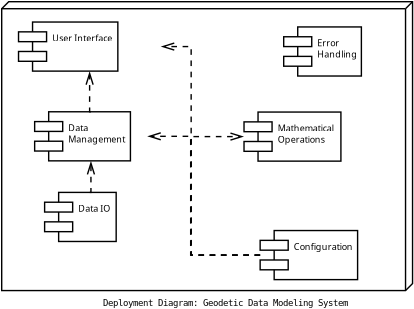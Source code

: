 <?xml version="1.0" encoding="UTF-8"?>
<dia:diagram xmlns:dia="http://www.lysator.liu.se/~alla/dia/">
  <dia:layer name="Background" visible="true">
    <dia:object type="UML - Node" version="0" id="O0">
      <dia:attribute name="obj_pos">
        <dia:point val="0.8,1.95"/>
      </dia:attribute>
      <dia:attribute name="obj_bb">
        <dia:rectangle val="0.75,1.4;30.15,22.1"/>
      </dia:attribute>
      <dia:attribute name="elem_corner">
        <dia:point val="0.8,1.95"/>
      </dia:attribute>
      <dia:attribute name="elem_width">
        <dia:real val="28.8"/>
      </dia:attribute>
      <dia:attribute name="elem_height">
        <dia:real val="20.1"/>
      </dia:attribute>
      <dia:attribute name="name">
        <dia:composite type="text">
          <dia:attribute name="string">
            <dia:string>##</dia:string>
          </dia:attribute>
          <dia:attribute name="font">
            <dia:font name="Helvetica"/>
          </dia:attribute>
          <dia:attribute name="height">
            <dia:real val="0.8"/>
          </dia:attribute>
          <dia:attribute name="pos">
            <dia:point val="1.3,3.045"/>
          </dia:attribute>
          <dia:attribute name="color">
            <dia:color val="#000000"/>
          </dia:attribute>
          <dia:attribute name="alignment">
            <dia:enum val="0"/>
          </dia:attribute>
        </dia:composite>
      </dia:attribute>
    </dia:object>
    <dia:object type="UML - Component" version="0" id="O1">
      <dia:attribute name="obj_pos">
        <dia:point val="2,2.9"/>
      </dia:attribute>
      <dia:attribute name="obj_bb">
        <dia:rectangle val="1.95,2.85;12.189,6.45"/>
      </dia:attribute>
      <dia:attribute name="elem_corner">
        <dia:point val="2,2.9"/>
      </dia:attribute>
      <dia:attribute name="elem_width">
        <dia:real val="10.139"/>
      </dia:attribute>
      <dia:attribute name="elem_height">
        <dia:real val="3.5"/>
      </dia:attribute>
      <dia:attribute name="stereotype">
        <dia:string/>
      </dia:attribute>
      <dia:attribute name="text">
        <dia:composite type="text">
          <dia:attribute name="string">
            <dia:string>#User Interface#</dia:string>
          </dia:attribute>
          <dia:attribute name="font">
            <dia:font name="Helvetica"/>
          </dia:attribute>
          <dia:attribute name="height">
            <dia:real val="0.8"/>
          </dia:attribute>
          <dia:attribute name="pos">
            <dia:point val="4.4,4.195"/>
          </dia:attribute>
          <dia:attribute name="color">
            <dia:color val="#000000"/>
          </dia:attribute>
          <dia:attribute name="alignment">
            <dia:enum val="0"/>
          </dia:attribute>
        </dia:composite>
      </dia:attribute>
    </dia:object>
    <dia:object type="UML - Component" version="0" id="O2">
      <dia:attribute name="obj_pos">
        <dia:point val="3.15,9.3"/>
      </dia:attribute>
      <dia:attribute name="obj_bb">
        <dia:rectangle val="3.1,9.25;11.227,12.85"/>
      </dia:attribute>
      <dia:attribute name="elem_corner">
        <dia:point val="3.15,9.3"/>
      </dia:attribute>
      <dia:attribute name="elem_width">
        <dia:real val="8.027"/>
      </dia:attribute>
      <dia:attribute name="elem_height">
        <dia:real val="3.5"/>
      </dia:attribute>
      <dia:attribute name="stereotype">
        <dia:string/>
      </dia:attribute>
      <dia:attribute name="text">
        <dia:composite type="text">
          <dia:attribute name="string">
            <dia:string>#Data
Management#</dia:string>
          </dia:attribute>
          <dia:attribute name="font">
            <dia:font name="Helvetica"/>
          </dia:attribute>
          <dia:attribute name="height">
            <dia:real val="0.8"/>
          </dia:attribute>
          <dia:attribute name="pos">
            <dia:point val="5.55,10.595"/>
          </dia:attribute>
          <dia:attribute name="color">
            <dia:color val="#000000"/>
          </dia:attribute>
          <dia:attribute name="alignment">
            <dia:enum val="0"/>
          </dia:attribute>
        </dia:composite>
      </dia:attribute>
    </dia:object>
    <dia:object type="UML - Component" version="0" id="O3">
      <dia:attribute name="obj_pos">
        <dia:point val="3.861,15.05"/>
      </dia:attribute>
      <dia:attribute name="obj_bb">
        <dia:rectangle val="3.811,15;10.345,18.6"/>
      </dia:attribute>
      <dia:attribute name="elem_corner">
        <dia:point val="3.861,15.05"/>
      </dia:attribute>
      <dia:attribute name="elem_width">
        <dia:real val="6.434"/>
      </dia:attribute>
      <dia:attribute name="elem_height">
        <dia:real val="3.5"/>
      </dia:attribute>
      <dia:attribute name="stereotype">
        <dia:string/>
      </dia:attribute>
      <dia:attribute name="text">
        <dia:composite type="text">
          <dia:attribute name="string">
            <dia:string>#Data IO#</dia:string>
          </dia:attribute>
          <dia:attribute name="font">
            <dia:font name="Helvetica"/>
          </dia:attribute>
          <dia:attribute name="height">
            <dia:real val="0.8"/>
          </dia:attribute>
          <dia:attribute name="pos">
            <dia:point val="6.261,16.345"/>
          </dia:attribute>
          <dia:attribute name="color">
            <dia:color val="#000000"/>
          </dia:attribute>
          <dia:attribute name="alignment">
            <dia:enum val="0"/>
          </dia:attribute>
        </dia:composite>
      </dia:attribute>
    </dia:object>
    <dia:object type="UML - Component" version="0" id="O4">
      <dia:attribute name="obj_pos">
        <dia:point val="20.911,3.25"/>
      </dia:attribute>
      <dia:attribute name="obj_bb">
        <dia:rectangle val="20.861,3.2;27.906,6.8"/>
      </dia:attribute>
      <dia:attribute name="elem_corner">
        <dia:point val="20.911,3.25"/>
      </dia:attribute>
      <dia:attribute name="elem_width">
        <dia:real val="6.945"/>
      </dia:attribute>
      <dia:attribute name="elem_height">
        <dia:real val="3.5"/>
      </dia:attribute>
      <dia:attribute name="stereotype">
        <dia:string/>
      </dia:attribute>
      <dia:attribute name="text">
        <dia:composite type="text">
          <dia:attribute name="string">
            <dia:string>#Error
Handling#</dia:string>
          </dia:attribute>
          <dia:attribute name="font">
            <dia:font name="Helvetica"/>
          </dia:attribute>
          <dia:attribute name="height">
            <dia:real val="0.8"/>
          </dia:attribute>
          <dia:attribute name="pos">
            <dia:point val="23.311,4.545"/>
          </dia:attribute>
          <dia:attribute name="color">
            <dia:color val="#000000"/>
          </dia:attribute>
          <dia:attribute name="alignment">
            <dia:enum val="0"/>
          </dia:attribute>
        </dia:composite>
      </dia:attribute>
    </dia:object>
    <dia:object type="UML - Component" version="0" id="O5">
      <dia:attribute name="obj_pos">
        <dia:point val="19.231,17.77"/>
      </dia:attribute>
      <dia:attribute name="obj_bb">
        <dia:rectangle val="19.181,17.72;28.857,21.32"/>
      </dia:attribute>
      <dia:attribute name="elem_corner">
        <dia:point val="19.231,17.77"/>
      </dia:attribute>
      <dia:attribute name="elem_width">
        <dia:real val="9.576"/>
      </dia:attribute>
      <dia:attribute name="elem_height">
        <dia:real val="3.5"/>
      </dia:attribute>
      <dia:attribute name="stereotype">
        <dia:string/>
      </dia:attribute>
      <dia:attribute name="text">
        <dia:composite type="text">
          <dia:attribute name="string">
            <dia:string>#Configuration#</dia:string>
          </dia:attribute>
          <dia:attribute name="font">
            <dia:font name="Helvetica"/>
          </dia:attribute>
          <dia:attribute name="height">
            <dia:real val="0.8"/>
          </dia:attribute>
          <dia:attribute name="pos">
            <dia:point val="21.631,19.065"/>
          </dia:attribute>
          <dia:attribute name="color">
            <dia:color val="#000000"/>
          </dia:attribute>
          <dia:attribute name="alignment">
            <dia:enum val="0"/>
          </dia:attribute>
        </dia:composite>
      </dia:attribute>
    </dia:object>
    <dia:object type="UML - Component" version="0" id="O6">
      <dia:attribute name="obj_pos">
        <dia:point val="18.081,9.32"/>
      </dia:attribute>
      <dia:attribute name="obj_bb">
        <dia:rectangle val="18.031,9.27;27.179,12.87"/>
      </dia:attribute>
      <dia:attribute name="elem_corner">
        <dia:point val="18.081,9.32"/>
      </dia:attribute>
      <dia:attribute name="elem_width">
        <dia:real val="9.048"/>
      </dia:attribute>
      <dia:attribute name="elem_height">
        <dia:real val="3.5"/>
      </dia:attribute>
      <dia:attribute name="stereotype">
        <dia:string/>
      </dia:attribute>
      <dia:attribute name="text">
        <dia:composite type="text">
          <dia:attribute name="string">
            <dia:string>#Mathematical
Operations#</dia:string>
          </dia:attribute>
          <dia:attribute name="font">
            <dia:font name="Helvetica"/>
          </dia:attribute>
          <dia:attribute name="height">
            <dia:real val="0.8"/>
          </dia:attribute>
          <dia:attribute name="pos">
            <dia:point val="20.481,10.615"/>
          </dia:attribute>
          <dia:attribute name="color">
            <dia:color val="#000000"/>
          </dia:attribute>
          <dia:attribute name="alignment">
            <dia:enum val="0"/>
          </dia:attribute>
        </dia:composite>
      </dia:attribute>
    </dia:object>
    <dia:object type="UML - Dependency" version="0" id="O7">
      <dia:attribute name="obj_pos">
        <dia:point val="7.164,9.3"/>
      </dia:attribute>
      <dia:attribute name="obj_bb">
        <dia:rectangle val="6.62,5.95;7.52,10.1"/>
      </dia:attribute>
      <dia:attribute name="orth_points">
        <dia:point val="7.164,9.3"/>
        <dia:point val="7.07,9.3"/>
        <dia:point val="7.07,6.4"/>
      </dia:attribute>
      <dia:attribute name="orth_orient">
        <dia:enum val="0"/>
        <dia:enum val="1"/>
      </dia:attribute>
      <dia:attribute name="name">
        <dia:string/>
      </dia:attribute>
      <dia:attribute name="stereotype">
        <dia:string/>
      </dia:attribute>
      <dia:attribute name="draw_arrow">
        <dia:boolean val="true"/>
      </dia:attribute>
      <dia:connections>
        <dia:connection handle="0" to="O2" connection="1"/>
        <dia:connection handle="1" to="O1" connection="6"/>
      </dia:connections>
    </dia:object>
    <dia:object type="UML - Dependency" version="0" id="O8">
      <dia:attribute name="obj_pos">
        <dia:point val="7.078,15.05"/>
      </dia:attribute>
      <dia:attribute name="obj_bb">
        <dia:rectangle val="6.714,12.35;7.614,15.85"/>
      </dia:attribute>
      <dia:attribute name="orth_points">
        <dia:point val="7.078,15.05"/>
        <dia:point val="7.164,15.05"/>
        <dia:point val="7.164,12.8"/>
      </dia:attribute>
      <dia:attribute name="orth_orient">
        <dia:enum val="0"/>
        <dia:enum val="1"/>
      </dia:attribute>
      <dia:attribute name="name">
        <dia:string/>
      </dia:attribute>
      <dia:attribute name="stereotype">
        <dia:string/>
      </dia:attribute>
      <dia:attribute name="draw_arrow">
        <dia:boolean val="true"/>
      </dia:attribute>
      <dia:connections>
        <dia:connection handle="0" to="O3" connection="1"/>
        <dia:connection handle="1" to="O2" connection="6"/>
      </dia:connections>
    </dia:object>
    <dia:object type="UML - Dependency" version="0" id="O9">
      <dia:attribute name="obj_pos">
        <dia:point val="19.231,19.52"/>
      </dia:attribute>
      <dia:attribute name="obj_bb">
        <dia:rectangle val="10.727,10.6;19.281,19.57"/>
      </dia:attribute>
      <dia:attribute name="orth_points">
        <dia:point val="19.231,19.52"/>
        <dia:point val="14.311,19.52"/>
        <dia:point val="14.311,11.05"/>
        <dia:point val="11.177,11.05"/>
      </dia:attribute>
      <dia:attribute name="orth_orient">
        <dia:enum val="0"/>
        <dia:enum val="1"/>
        <dia:enum val="0"/>
      </dia:attribute>
      <dia:attribute name="name">
        <dia:string/>
      </dia:attribute>
      <dia:attribute name="stereotype">
        <dia:string/>
      </dia:attribute>
      <dia:attribute name="draw_arrow">
        <dia:boolean val="true"/>
      </dia:attribute>
      <dia:connections>
        <dia:connection handle="0" to="O5" connection="3"/>
        <dia:connection handle="1" to="O2" connection="4"/>
      </dia:connections>
    </dia:object>
    <dia:object type="UML - Dependency" version="0" id="O10">
      <dia:attribute name="obj_pos">
        <dia:point val="19.231,19.52"/>
      </dia:attribute>
      <dia:attribute name="obj_bb">
        <dia:rectangle val="11.689,4.2;19.281,19.57"/>
      </dia:attribute>
      <dia:attribute name="orth_points">
        <dia:point val="19.231,19.52"/>
        <dia:point val="14.311,19.52"/>
        <dia:point val="14.311,4.65"/>
        <dia:point val="12.139,4.65"/>
      </dia:attribute>
      <dia:attribute name="orth_orient">
        <dia:enum val="0"/>
        <dia:enum val="1"/>
        <dia:enum val="0"/>
      </dia:attribute>
      <dia:attribute name="name">
        <dia:string/>
      </dia:attribute>
      <dia:attribute name="stereotype">
        <dia:string/>
      </dia:attribute>
      <dia:attribute name="draw_arrow">
        <dia:boolean val="true"/>
      </dia:attribute>
      <dia:connections>
        <dia:connection handle="0" to="O5" connection="3"/>
        <dia:connection handle="1" to="O1" connection="4"/>
      </dia:connections>
    </dia:object>
    <dia:object type="UML - Dependency" version="0" id="O11">
      <dia:attribute name="obj_pos">
        <dia:point val="19.231,19.52"/>
      </dia:attribute>
      <dia:attribute name="obj_bb">
        <dia:rectangle val="14.227,10.62;19.281,19.57"/>
      </dia:attribute>
      <dia:attribute name="orth_points">
        <dia:point val="19.231,19.52"/>
        <dia:point val="14.277,19.52"/>
        <dia:point val="14.277,11.07"/>
        <dia:point val="18.081,11.07"/>
      </dia:attribute>
      <dia:attribute name="orth_orient">
        <dia:enum val="0"/>
        <dia:enum val="1"/>
        <dia:enum val="0"/>
      </dia:attribute>
      <dia:attribute name="name">
        <dia:string/>
      </dia:attribute>
      <dia:attribute name="stereotype">
        <dia:string/>
      </dia:attribute>
      <dia:attribute name="draw_arrow">
        <dia:boolean val="true"/>
      </dia:attribute>
      <dia:connections>
        <dia:connection handle="0" to="O5" connection="3"/>
        <dia:connection handle="1" to="O6" connection="3"/>
      </dia:connections>
    </dia:object>
    <dia:object type="Standard - Text" version="0" id="O12">
      <dia:attribute name="obj_pos">
        <dia:point val="16.761,23.15"/>
      </dia:attribute>
      <dia:attribute name="obj_bb">
        <dia:rectangle val="3.838,22.505;29.734,23.455"/>
      </dia:attribute>
      <dia:attribute name="text">
        <dia:composite type="text">
          <dia:attribute name="string">
            <dia:string>#Deployment Diagram: Geodetic Data Modeling System#</dia:string>
          </dia:attribute>
          <dia:attribute name="font">
            <dia:font name="Courier"/>
          </dia:attribute>
          <dia:attribute name="height">
            <dia:real val="0.8"/>
          </dia:attribute>
          <dia:attribute name="pos">
            <dia:point val="16.761,23.15"/>
          </dia:attribute>
          <dia:attribute name="color">
            <dia:color val="#000000"/>
          </dia:attribute>
          <dia:attribute name="alignment">
            <dia:enum val="1"/>
          </dia:attribute>
        </dia:composite>
      </dia:attribute>
    </dia:object>
  </dia:layer>
</dia:diagram>
